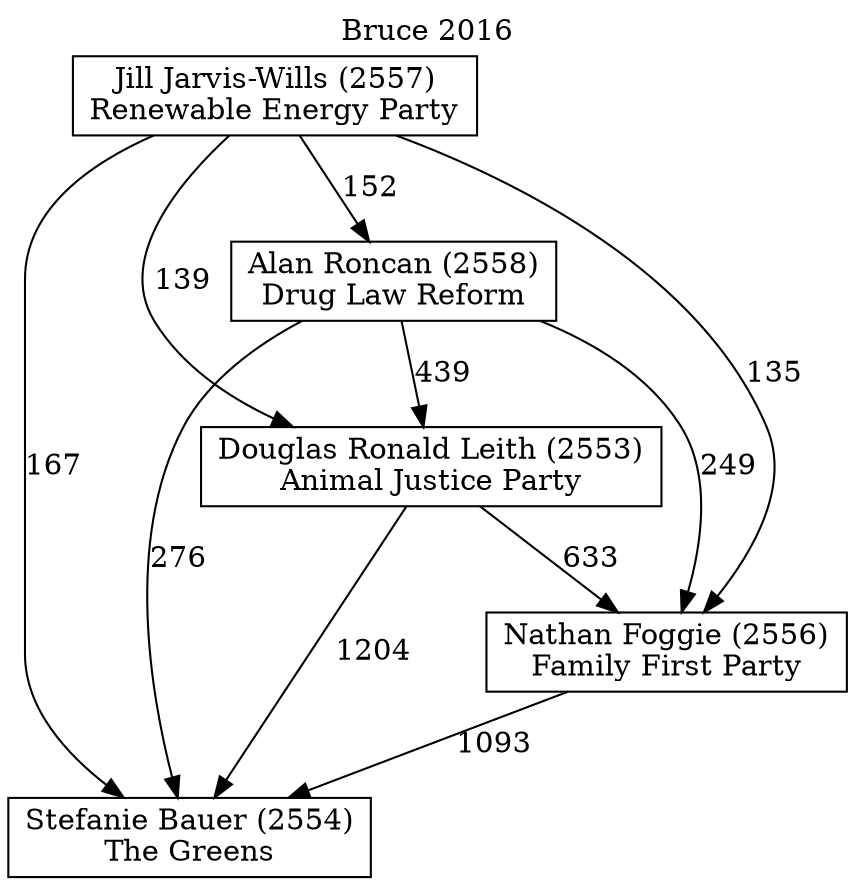 // House preference flow
digraph "Stefanie Bauer (2554)_Bruce_2016" {
	graph [label="Bruce 2016" labelloc=t mclimit=10]
	node [shape=box]
	"Stefanie Bauer (2554)" [label="Stefanie Bauer (2554)
The Greens"]
	"Jill Jarvis-Wills (2557)" [label="Jill Jarvis-Wills (2557)
Renewable Energy Party"]
	"Douglas Ronald Leith (2553)" [label="Douglas Ronald Leith (2553)
Animal Justice Party"]
	"Nathan Foggie (2556)" [label="Nathan Foggie (2556)
Family First Party"]
	"Alan Roncan (2558)" [label="Alan Roncan (2558)
Drug Law Reform"]
	"Douglas Ronald Leith (2553)" -> "Nathan Foggie (2556)" [label=633]
	"Jill Jarvis-Wills (2557)" -> "Nathan Foggie (2556)" [label=135]
	"Alan Roncan (2558)" -> "Stefanie Bauer (2554)" [label=276]
	"Jill Jarvis-Wills (2557)" -> "Douglas Ronald Leith (2553)" [label=139]
	"Jill Jarvis-Wills (2557)" -> "Stefanie Bauer (2554)" [label=167]
	"Jill Jarvis-Wills (2557)" -> "Alan Roncan (2558)" [label=152]
	"Alan Roncan (2558)" -> "Douglas Ronald Leith (2553)" [label=439]
	"Nathan Foggie (2556)" -> "Stefanie Bauer (2554)" [label=1093]
	"Douglas Ronald Leith (2553)" -> "Stefanie Bauer (2554)" [label=1204]
	"Alan Roncan (2558)" -> "Nathan Foggie (2556)" [label=249]
}
